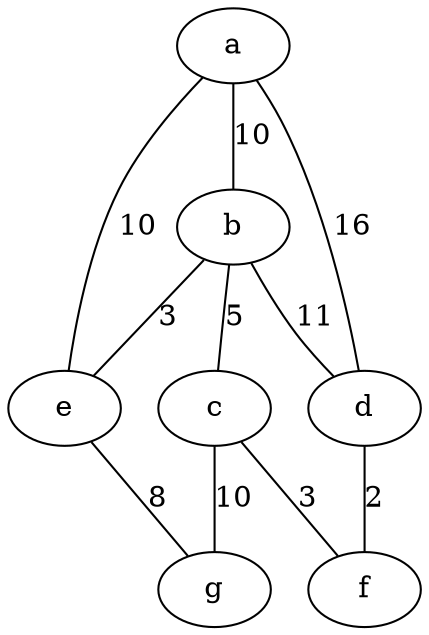 graph G {
    a -- b [weight = 10, label = "10"];
    b -- c [weight = 5, label = "5"];
    b -- d [weight = 11, label = "11"];
    a -- d [weight = 16, label = "16"];
    b -- e [weight = 3, label = "3"];
    c -- f [weight = 3, label = "3"];
    d -- f [weight = 2, label = "2"];
    a -- e [weight = 10, label = "10"];
    e -- g [weight = 8, label = "8"];
    c -- g [weight = 14, label = "10"];
}